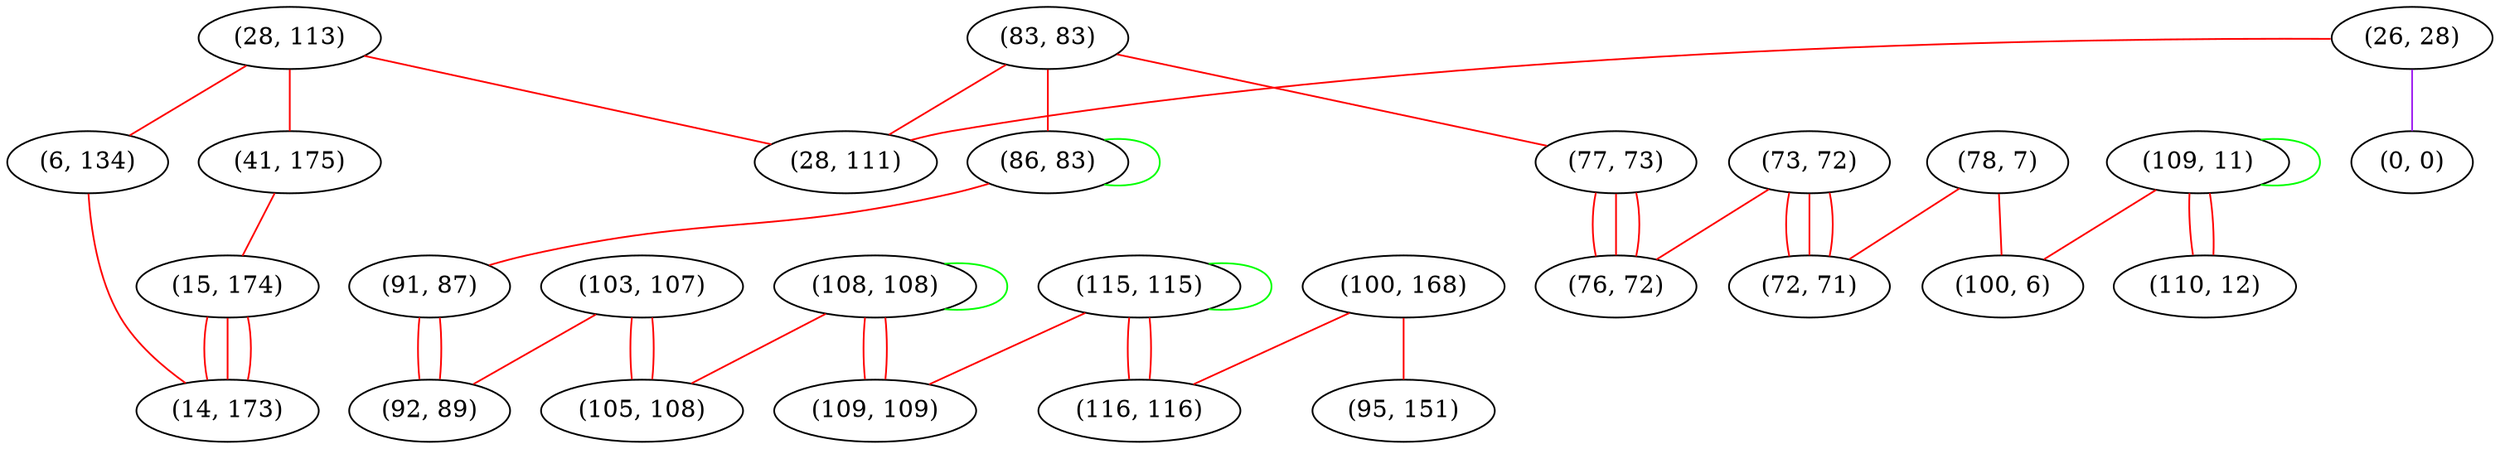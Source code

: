 graph "" {
"(28, 113)";
"(83, 83)";
"(6, 134)";
"(73, 72)";
"(108, 108)";
"(26, 28)";
"(86, 83)";
"(28, 111)";
"(0, 0)";
"(109, 11)";
"(115, 115)";
"(41, 175)";
"(100, 168)";
"(78, 7)";
"(15, 174)";
"(109, 109)";
"(91, 87)";
"(116, 116)";
"(100, 6)";
"(110, 12)";
"(95, 151)";
"(72, 71)";
"(103, 107)";
"(14, 173)";
"(77, 73)";
"(92, 89)";
"(105, 108)";
"(76, 72)";
"(28, 113)" -- "(28, 111)"  [color=red, key=0, weight=1];
"(28, 113)" -- "(41, 175)"  [color=red, key=0, weight=1];
"(28, 113)" -- "(6, 134)"  [color=red, key=0, weight=1];
"(83, 83)" -- "(86, 83)"  [color=red, key=0, weight=1];
"(83, 83)" -- "(77, 73)"  [color=red, key=0, weight=1];
"(83, 83)" -- "(28, 111)"  [color=red, key=0, weight=1];
"(6, 134)" -- "(14, 173)"  [color=red, key=0, weight=1];
"(73, 72)" -- "(72, 71)"  [color=red, key=0, weight=1];
"(73, 72)" -- "(72, 71)"  [color=red, key=1, weight=1];
"(73, 72)" -- "(72, 71)"  [color=red, key=2, weight=1];
"(73, 72)" -- "(76, 72)"  [color=red, key=0, weight=1];
"(108, 108)" -- "(108, 108)"  [color=green, key=0, weight=2];
"(108, 108)" -- "(109, 109)"  [color=red, key=0, weight=1];
"(108, 108)" -- "(109, 109)"  [color=red, key=1, weight=1];
"(108, 108)" -- "(105, 108)"  [color=red, key=0, weight=1];
"(26, 28)" -- "(28, 111)"  [color=red, key=0, weight=1];
"(26, 28)" -- "(0, 0)"  [color=purple, key=0, weight=4];
"(86, 83)" -- "(86, 83)"  [color=green, key=0, weight=2];
"(86, 83)" -- "(91, 87)"  [color=red, key=0, weight=1];
"(109, 11)" -- "(110, 12)"  [color=red, key=0, weight=1];
"(109, 11)" -- "(110, 12)"  [color=red, key=1, weight=1];
"(109, 11)" -- "(100, 6)"  [color=red, key=0, weight=1];
"(109, 11)" -- "(109, 11)"  [color=green, key=0, weight=2];
"(115, 115)" -- "(116, 116)"  [color=red, key=0, weight=1];
"(115, 115)" -- "(116, 116)"  [color=red, key=1, weight=1];
"(115, 115)" -- "(109, 109)"  [color=red, key=0, weight=1];
"(115, 115)" -- "(115, 115)"  [color=green, key=0, weight=2];
"(41, 175)" -- "(15, 174)"  [color=red, key=0, weight=1];
"(100, 168)" -- "(116, 116)"  [color=red, key=0, weight=1];
"(100, 168)" -- "(95, 151)"  [color=red, key=0, weight=1];
"(78, 7)" -- "(100, 6)"  [color=red, key=0, weight=1];
"(78, 7)" -- "(72, 71)"  [color=red, key=0, weight=1];
"(15, 174)" -- "(14, 173)"  [color=red, key=0, weight=1];
"(15, 174)" -- "(14, 173)"  [color=red, key=1, weight=1];
"(15, 174)" -- "(14, 173)"  [color=red, key=2, weight=1];
"(91, 87)" -- "(92, 89)"  [color=red, key=0, weight=1];
"(91, 87)" -- "(92, 89)"  [color=red, key=1, weight=1];
"(103, 107)" -- "(92, 89)"  [color=red, key=0, weight=1];
"(103, 107)" -- "(105, 108)"  [color=red, key=0, weight=1];
"(103, 107)" -- "(105, 108)"  [color=red, key=1, weight=1];
"(77, 73)" -- "(76, 72)"  [color=red, key=0, weight=1];
"(77, 73)" -- "(76, 72)"  [color=red, key=1, weight=1];
"(77, 73)" -- "(76, 72)"  [color=red, key=2, weight=1];
}
